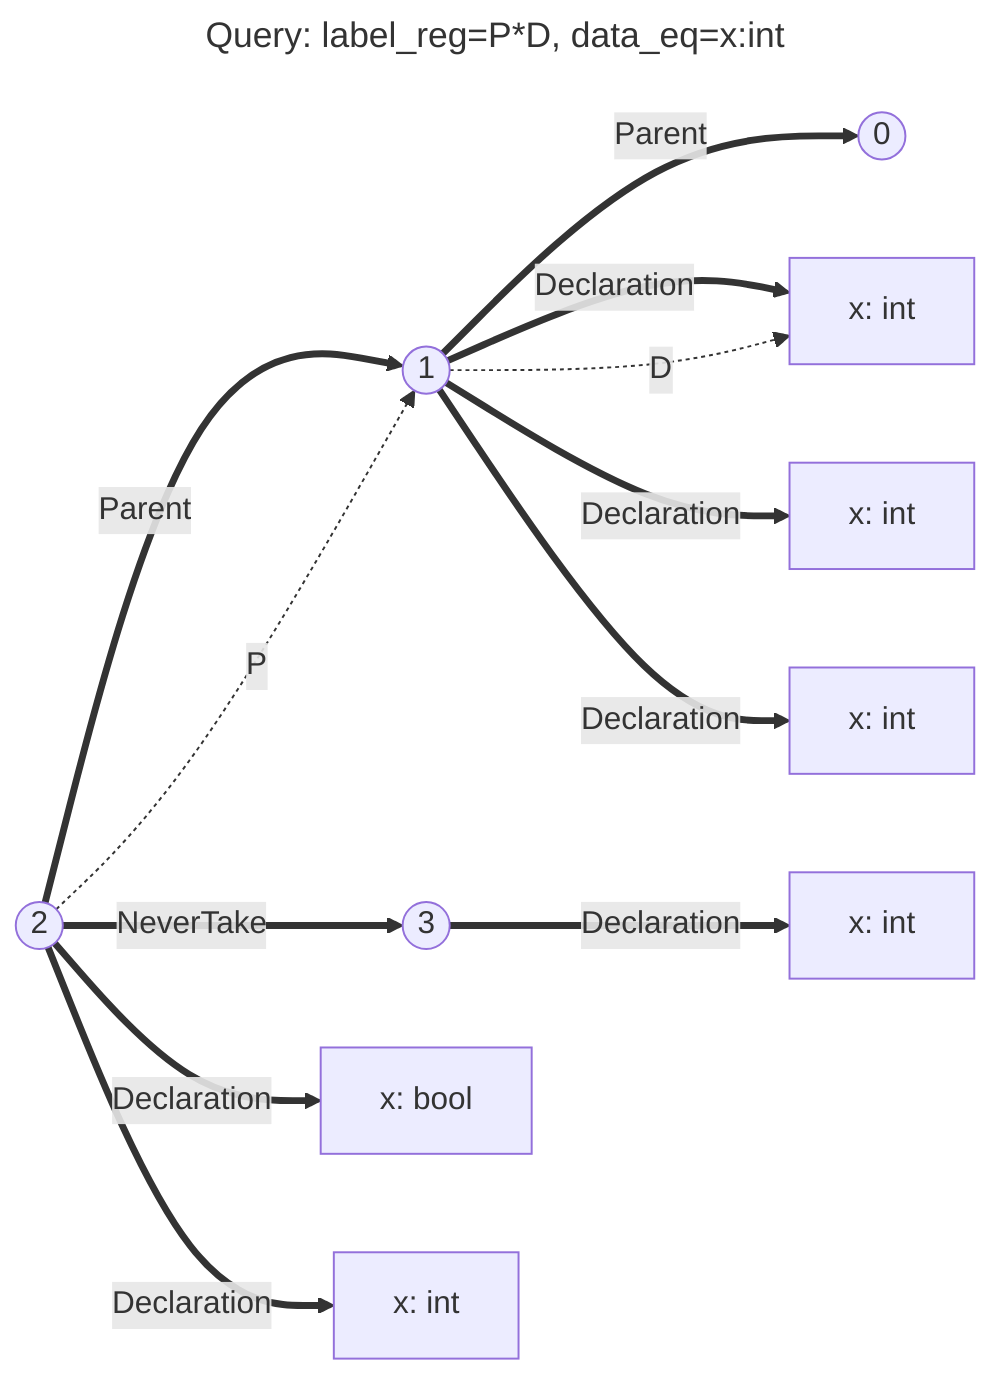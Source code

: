 ---
title: "Query: label_reg=P*D, data_eq=x:int"
---
flowchart LR
	scope_1(("1"))
	scope_2(("2"))
	scope_4(("4"))
	scope_0(("0"))
	scope_3(("3"))
	scope_8(("8"))
	scope_9(("9"))
	scope_6(("6"))
	scope_7(("7"))
	scope_5(("5"))
	scope_1(("1"))
	scope_2(("2"))
	scope_4["x: int"]
	scope_0(("0"))
	scope_3(("3"))
	scope_8["x: bool"]
	scope_9["x: int"]
	scope_6["x: int"]
	scope_7["x: int"]
	scope_5["x: int"]
scope_1 ==>|"Parent"| scope_0
scope_1 ==>|"Declaration"| scope_4
scope_1 ==>|"Declaration"| scope_5
scope_1 ==>|"Declaration"| scope_6
scope_2 ==>|"Parent"| scope_1
scope_2 ==>|"NeverTake"| scope_3
scope_2 ==>|"Declaration"| scope_7
scope_2 ==>|"Declaration"| scope_8
scope_3 ==>|"Declaration"| scope_9

scope_1 -.D.-> scope_4
scope_2 -.P.-> scope_1